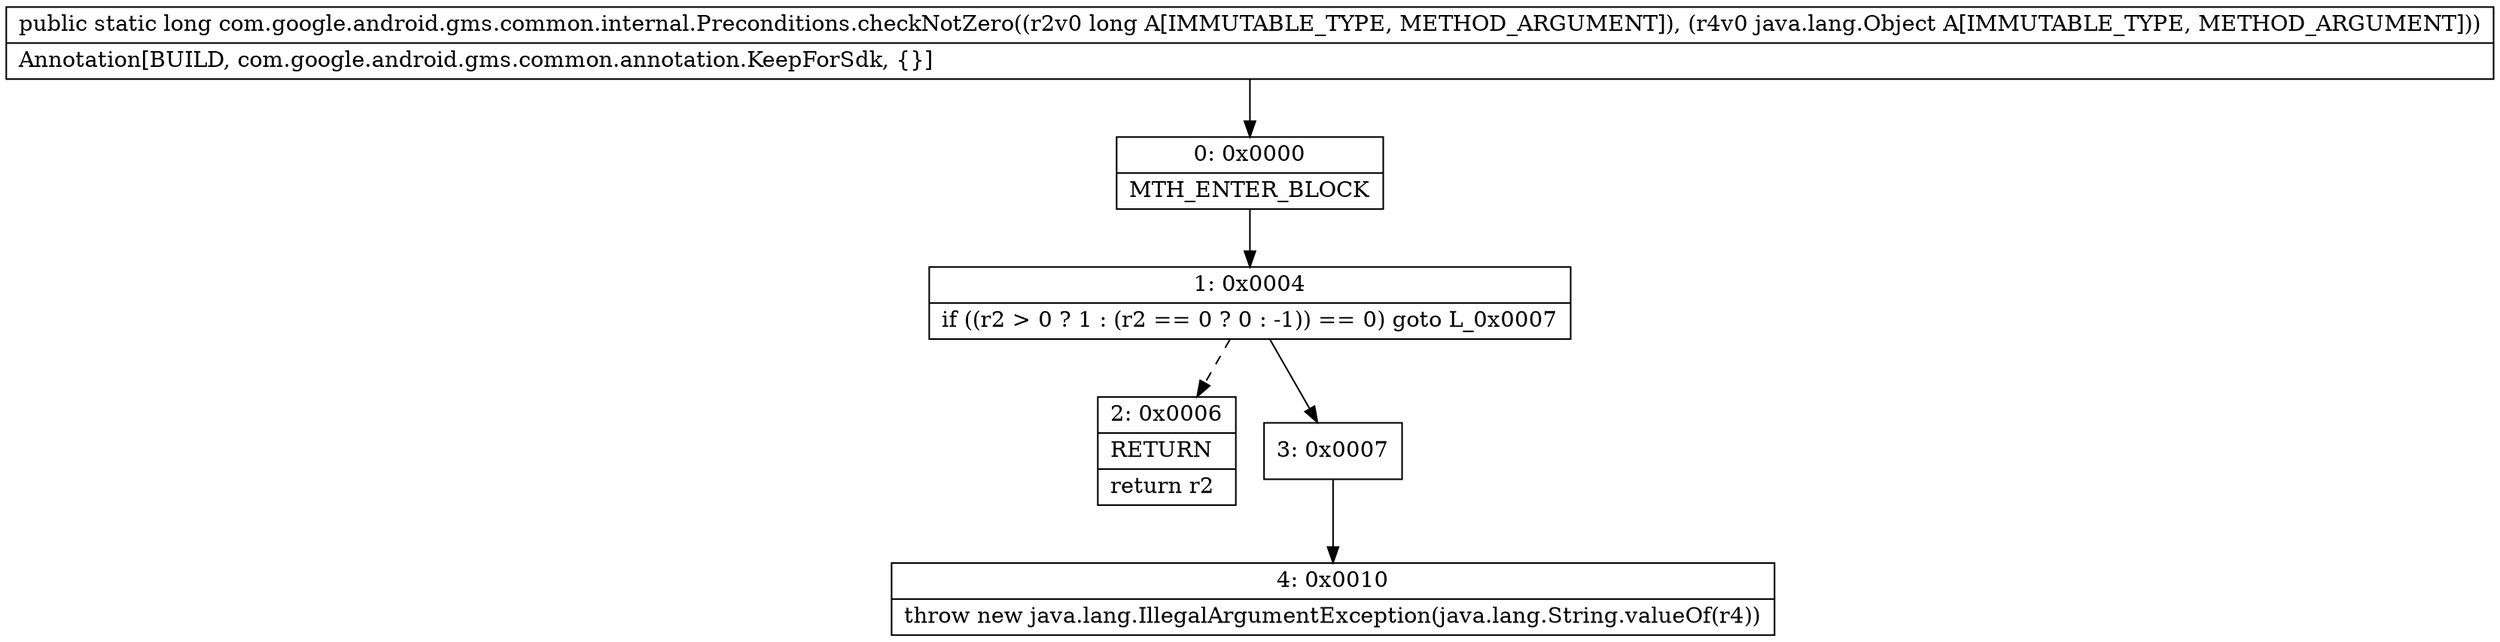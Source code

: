 digraph "CFG forcom.google.android.gms.common.internal.Preconditions.checkNotZero(JLjava\/lang\/Object;)J" {
Node_0 [shape=record,label="{0\:\ 0x0000|MTH_ENTER_BLOCK\l}"];
Node_1 [shape=record,label="{1\:\ 0x0004|if ((r2 \> 0 ? 1 : (r2 == 0 ? 0 : \-1)) == 0) goto L_0x0007\l}"];
Node_2 [shape=record,label="{2\:\ 0x0006|RETURN\l|return r2\l}"];
Node_3 [shape=record,label="{3\:\ 0x0007}"];
Node_4 [shape=record,label="{4\:\ 0x0010|throw new java.lang.IllegalArgumentException(java.lang.String.valueOf(r4))\l}"];
MethodNode[shape=record,label="{public static long com.google.android.gms.common.internal.Preconditions.checkNotZero((r2v0 long A[IMMUTABLE_TYPE, METHOD_ARGUMENT]), (r4v0 java.lang.Object A[IMMUTABLE_TYPE, METHOD_ARGUMENT]))  | Annotation[BUILD, com.google.android.gms.common.annotation.KeepForSdk, \{\}]\l}"];
MethodNode -> Node_0;
Node_0 -> Node_1;
Node_1 -> Node_2[style=dashed];
Node_1 -> Node_3;
Node_3 -> Node_4;
}

